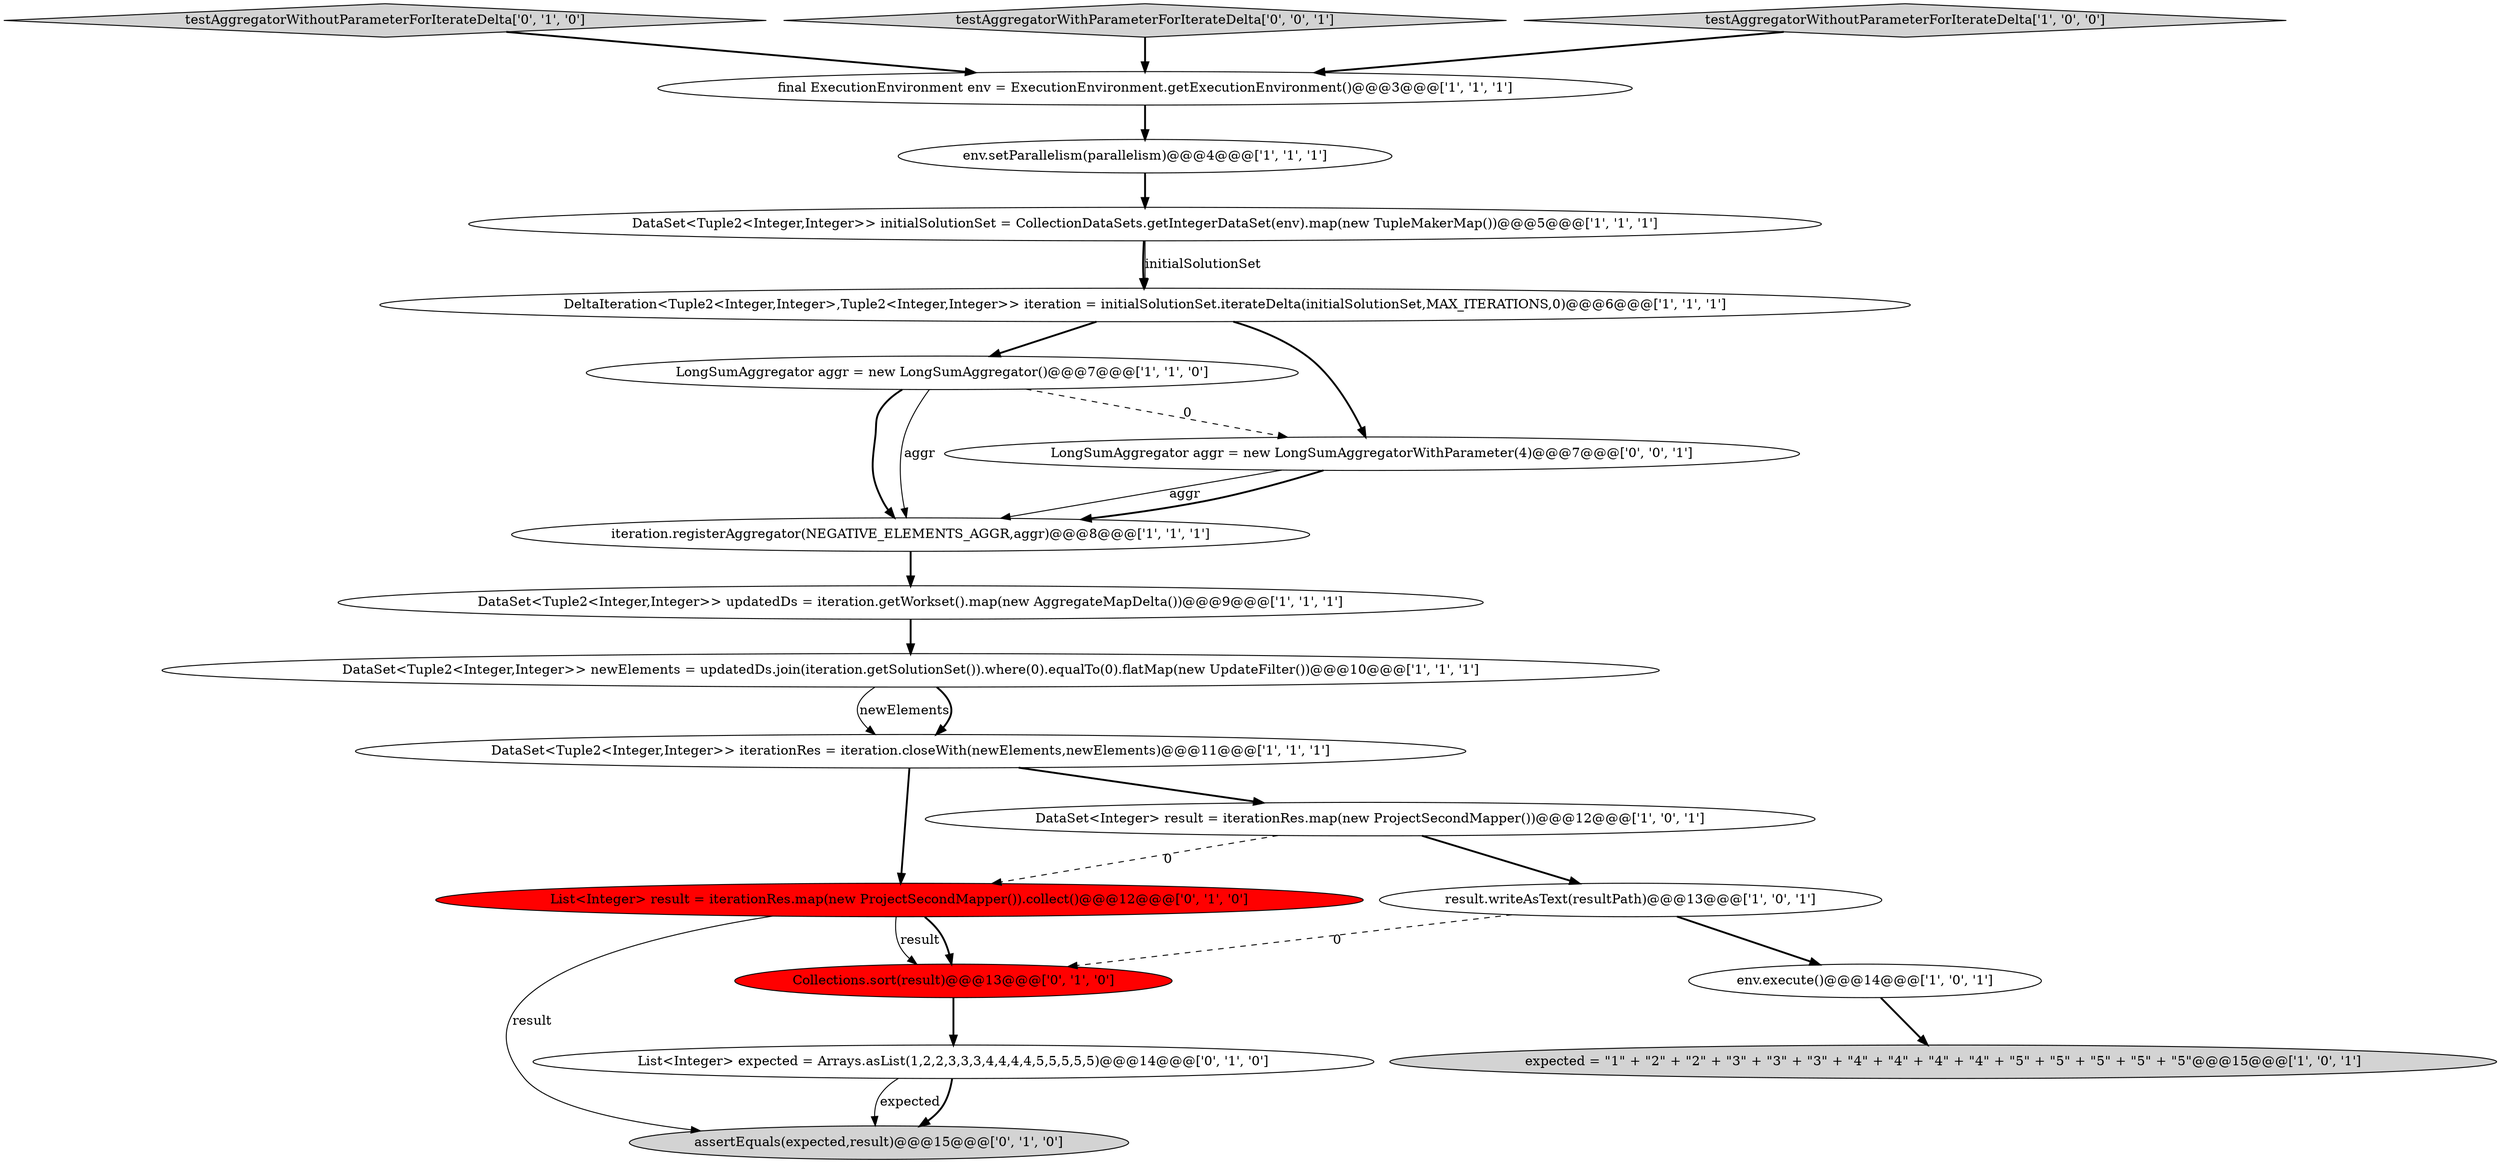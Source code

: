 digraph {
6 [style = filled, label = "iteration.registerAggregator(NEGATIVE_ELEMENTS_AGGR,aggr)@@@8@@@['1', '1', '1']", fillcolor = white, shape = ellipse image = "AAA0AAABBB1BBB"];
5 [style = filled, label = "DeltaIteration<Tuple2<Integer,Integer>,Tuple2<Integer,Integer>> iteration = initialSolutionSet.iterateDelta(initialSolutionSet,MAX_ITERATIONS,0)@@@6@@@['1', '1', '1']", fillcolor = white, shape = ellipse image = "AAA0AAABBB1BBB"];
18 [style = filled, label = "Collections.sort(result)@@@13@@@['0', '1', '0']", fillcolor = red, shape = ellipse image = "AAA1AAABBB2BBB"];
2 [style = filled, label = "expected = \"1\" + \"2\" + \"2\" + \"3\" + \"3\" + \"3\" + \"4\" + \"4\" + \"4\" + \"4\" + \"5\" + \"5\" + \"5\" + \"5\" + \"5\"@@@15@@@['1', '0', '1']", fillcolor = lightgray, shape = ellipse image = "AAA0AAABBB1BBB"];
3 [style = filled, label = "env.setParallelism(parallelism)@@@4@@@['1', '1', '1']", fillcolor = white, shape = ellipse image = "AAA0AAABBB1BBB"];
14 [style = filled, label = "testAggregatorWithoutParameterForIterateDelta['0', '1', '0']", fillcolor = lightgray, shape = diamond image = "AAA0AAABBB2BBB"];
9 [style = filled, label = "DataSet<Tuple2<Integer,Integer>> updatedDs = iteration.getWorkset().map(new AggregateMapDelta())@@@9@@@['1', '1', '1']", fillcolor = white, shape = ellipse image = "AAA0AAABBB1BBB"];
0 [style = filled, label = "DataSet<Tuple2<Integer,Integer>> iterationRes = iteration.closeWith(newElements,newElements)@@@11@@@['1', '1', '1']", fillcolor = white, shape = ellipse image = "AAA0AAABBB1BBB"];
10 [style = filled, label = "env.execute()@@@14@@@['1', '0', '1']", fillcolor = white, shape = ellipse image = "AAA0AAABBB1BBB"];
8 [style = filled, label = "final ExecutionEnvironment env = ExecutionEnvironment.getExecutionEnvironment()@@@3@@@['1', '1', '1']", fillcolor = white, shape = ellipse image = "AAA0AAABBB1BBB"];
11 [style = filled, label = "LongSumAggregator aggr = new LongSumAggregator()@@@7@@@['1', '1', '0']", fillcolor = white, shape = ellipse image = "AAA0AAABBB1BBB"];
12 [style = filled, label = "result.writeAsText(resultPath)@@@13@@@['1', '0', '1']", fillcolor = white, shape = ellipse image = "AAA0AAABBB1BBB"];
1 [style = filled, label = "DataSet<Tuple2<Integer,Integer>> initialSolutionSet = CollectionDataSets.getIntegerDataSet(env).map(new TupleMakerMap())@@@5@@@['1', '1', '1']", fillcolor = white, shape = ellipse image = "AAA0AAABBB1BBB"];
20 [style = filled, label = "LongSumAggregator aggr = new LongSumAggregatorWithParameter(4)@@@7@@@['0', '0', '1']", fillcolor = white, shape = ellipse image = "AAA0AAABBB3BBB"];
13 [style = filled, label = "DataSet<Integer> result = iterationRes.map(new ProjectSecondMapper())@@@12@@@['1', '0', '1']", fillcolor = white, shape = ellipse image = "AAA0AAABBB1BBB"];
19 [style = filled, label = "testAggregatorWithParameterForIterateDelta['0', '0', '1']", fillcolor = lightgray, shape = diamond image = "AAA0AAABBB3BBB"];
16 [style = filled, label = "assertEquals(expected,result)@@@15@@@['0', '1', '0']", fillcolor = lightgray, shape = ellipse image = "AAA0AAABBB2BBB"];
15 [style = filled, label = "List<Integer> result = iterationRes.map(new ProjectSecondMapper()).collect()@@@12@@@['0', '1', '0']", fillcolor = red, shape = ellipse image = "AAA1AAABBB2BBB"];
17 [style = filled, label = "List<Integer> expected = Arrays.asList(1,2,2,3,3,3,4,4,4,4,5,5,5,5,5)@@@14@@@['0', '1', '0']", fillcolor = white, shape = ellipse image = "AAA0AAABBB2BBB"];
4 [style = filled, label = "testAggregatorWithoutParameterForIterateDelta['1', '0', '0']", fillcolor = lightgray, shape = diamond image = "AAA0AAABBB1BBB"];
7 [style = filled, label = "DataSet<Tuple2<Integer,Integer>> newElements = updatedDs.join(iteration.getSolutionSet()).where(0).equalTo(0).flatMap(new UpdateFilter())@@@10@@@['1', '1', '1']", fillcolor = white, shape = ellipse image = "AAA0AAABBB1BBB"];
1->5 [style = bold, label=""];
11->20 [style = dashed, label="0"];
0->13 [style = bold, label=""];
3->1 [style = bold, label=""];
5->20 [style = bold, label=""];
20->6 [style = solid, label="aggr"];
11->6 [style = bold, label=""];
8->3 [style = bold, label=""];
18->17 [style = bold, label=""];
7->0 [style = solid, label="newElements"];
7->0 [style = bold, label=""];
20->6 [style = bold, label=""];
15->18 [style = solid, label="result"];
9->7 [style = bold, label=""];
15->18 [style = bold, label=""];
13->15 [style = dashed, label="0"];
0->15 [style = bold, label=""];
19->8 [style = bold, label=""];
12->10 [style = bold, label=""];
13->12 [style = bold, label=""];
17->16 [style = solid, label="expected"];
4->8 [style = bold, label=""];
12->18 [style = dashed, label="0"];
10->2 [style = bold, label=""];
5->11 [style = bold, label=""];
14->8 [style = bold, label=""];
6->9 [style = bold, label=""];
15->16 [style = solid, label="result"];
17->16 [style = bold, label=""];
11->6 [style = solid, label="aggr"];
1->5 [style = solid, label="initialSolutionSet"];
}
